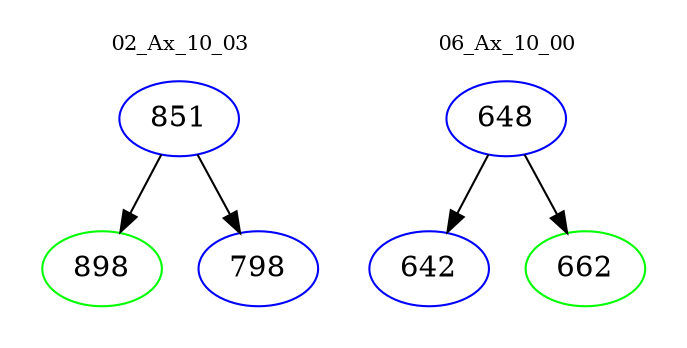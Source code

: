 digraph{
subgraph cluster_0 {
color = white
label = "02_Ax_10_03";
fontsize=10;
T0_851 [label="851", color="blue"]
T0_851 -> T0_898 [color="black"]
T0_898 [label="898", color="green"]
T0_851 -> T0_798 [color="black"]
T0_798 [label="798", color="blue"]
}
subgraph cluster_1 {
color = white
label = "06_Ax_10_00";
fontsize=10;
T1_648 [label="648", color="blue"]
T1_648 -> T1_642 [color="black"]
T1_642 [label="642", color="blue"]
T1_648 -> T1_662 [color="black"]
T1_662 [label="662", color="green"]
}
}
